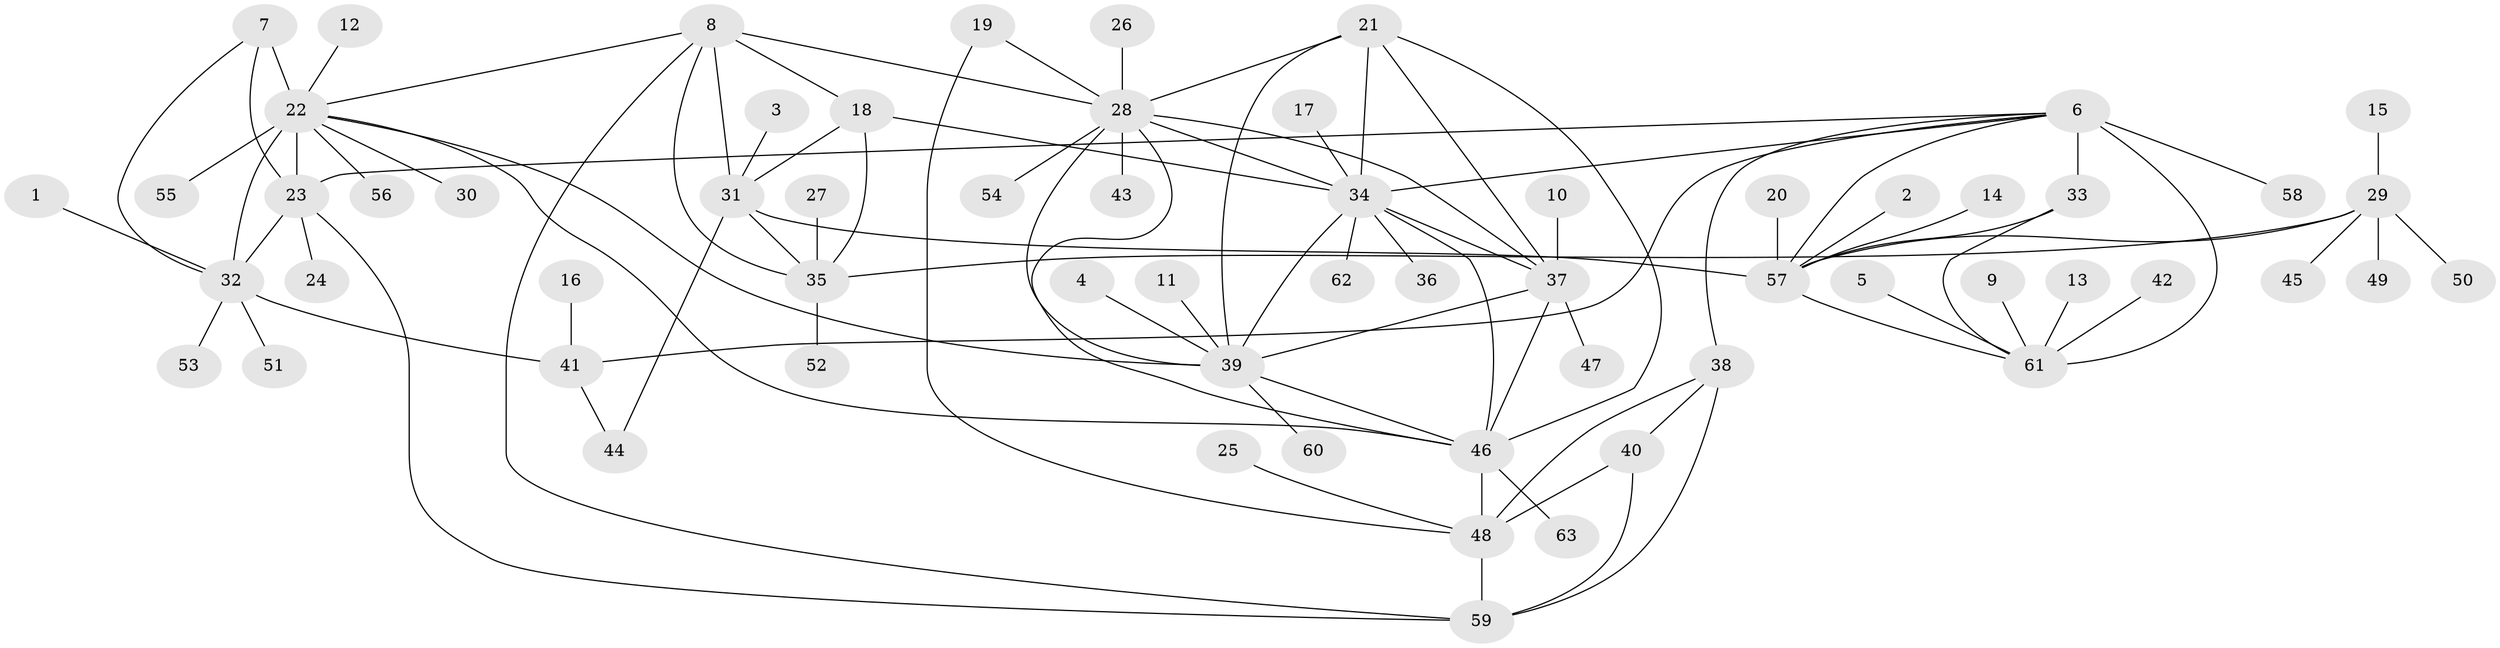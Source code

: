 // original degree distribution, {7: 0.09917355371900827, 8: 0.049586776859504134, 11: 0.01652892561983471, 6: 0.01652892561983471, 9: 0.024793388429752067, 10: 0.03305785123966942, 12: 0.01652892561983471, 1: 0.6528925619834711, 3: 0.03305785123966942, 4: 0.008264462809917356, 2: 0.049586776859504134}
// Generated by graph-tools (version 1.1) at 2025/26/03/09/25 03:26:36]
// undirected, 63 vertices, 96 edges
graph export_dot {
graph [start="1"]
  node [color=gray90,style=filled];
  1;
  2;
  3;
  4;
  5;
  6;
  7;
  8;
  9;
  10;
  11;
  12;
  13;
  14;
  15;
  16;
  17;
  18;
  19;
  20;
  21;
  22;
  23;
  24;
  25;
  26;
  27;
  28;
  29;
  30;
  31;
  32;
  33;
  34;
  35;
  36;
  37;
  38;
  39;
  40;
  41;
  42;
  43;
  44;
  45;
  46;
  47;
  48;
  49;
  50;
  51;
  52;
  53;
  54;
  55;
  56;
  57;
  58;
  59;
  60;
  61;
  62;
  63;
  1 -- 32 [weight=1.0];
  2 -- 57 [weight=1.0];
  3 -- 31 [weight=1.0];
  4 -- 39 [weight=1.0];
  5 -- 61 [weight=1.0];
  6 -- 23 [weight=1.0];
  6 -- 33 [weight=2.0];
  6 -- 34 [weight=1.0];
  6 -- 38 [weight=1.0];
  6 -- 41 [weight=1.0];
  6 -- 57 [weight=2.0];
  6 -- 58 [weight=1.0];
  6 -- 61 [weight=4.0];
  7 -- 22 [weight=3.0];
  7 -- 23 [weight=1.0];
  7 -- 32 [weight=1.0];
  8 -- 18 [weight=2.0];
  8 -- 22 [weight=1.0];
  8 -- 28 [weight=1.0];
  8 -- 31 [weight=2.0];
  8 -- 35 [weight=1.0];
  8 -- 59 [weight=1.0];
  9 -- 61 [weight=1.0];
  10 -- 37 [weight=1.0];
  11 -- 39 [weight=1.0];
  12 -- 22 [weight=1.0];
  13 -- 61 [weight=1.0];
  14 -- 57 [weight=1.0];
  15 -- 29 [weight=1.0];
  16 -- 41 [weight=1.0];
  17 -- 34 [weight=1.0];
  18 -- 31 [weight=4.0];
  18 -- 34 [weight=1.0];
  18 -- 35 [weight=2.0];
  19 -- 28 [weight=1.0];
  19 -- 48 [weight=1.0];
  20 -- 57 [weight=1.0];
  21 -- 28 [weight=1.0];
  21 -- 34 [weight=1.0];
  21 -- 37 [weight=1.0];
  21 -- 39 [weight=1.0];
  21 -- 46 [weight=1.0];
  22 -- 23 [weight=3.0];
  22 -- 30 [weight=1.0];
  22 -- 32 [weight=3.0];
  22 -- 39 [weight=1.0];
  22 -- 46 [weight=1.0];
  22 -- 55 [weight=1.0];
  22 -- 56 [weight=1.0];
  23 -- 24 [weight=1.0];
  23 -- 32 [weight=1.0];
  23 -- 59 [weight=1.0];
  25 -- 48 [weight=1.0];
  26 -- 28 [weight=1.0];
  27 -- 35 [weight=1.0];
  28 -- 34 [weight=1.0];
  28 -- 37 [weight=1.0];
  28 -- 39 [weight=1.0];
  28 -- 43 [weight=1.0];
  28 -- 46 [weight=1.0];
  28 -- 54 [weight=1.0];
  29 -- 35 [weight=1.0];
  29 -- 45 [weight=1.0];
  29 -- 49 [weight=1.0];
  29 -- 50 [weight=1.0];
  29 -- 57 [weight=1.0];
  31 -- 35 [weight=2.0];
  31 -- 44 [weight=1.0];
  31 -- 57 [weight=1.0];
  32 -- 41 [weight=1.0];
  32 -- 51 [weight=1.0];
  32 -- 53 [weight=1.0];
  33 -- 57 [weight=1.0];
  33 -- 61 [weight=2.0];
  34 -- 36 [weight=1.0];
  34 -- 37 [weight=1.0];
  34 -- 39 [weight=1.0];
  34 -- 46 [weight=1.0];
  34 -- 62 [weight=1.0];
  35 -- 52 [weight=1.0];
  37 -- 39 [weight=1.0];
  37 -- 46 [weight=1.0];
  37 -- 47 [weight=1.0];
  38 -- 40 [weight=1.0];
  38 -- 48 [weight=2.0];
  38 -- 59 [weight=2.0];
  39 -- 46 [weight=1.0];
  39 -- 60 [weight=1.0];
  40 -- 48 [weight=2.0];
  40 -- 59 [weight=2.0];
  41 -- 44 [weight=1.0];
  42 -- 61 [weight=1.0];
  46 -- 48 [weight=1.0];
  46 -- 63 [weight=1.0];
  48 -- 59 [weight=4.0];
  57 -- 61 [weight=2.0];
}
